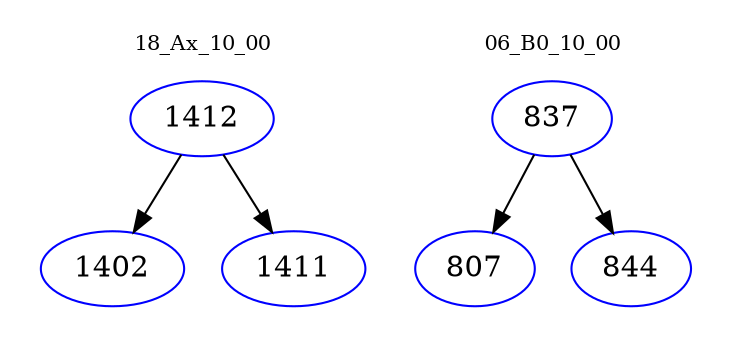 digraph{
subgraph cluster_0 {
color = white
label = "18_Ax_10_00";
fontsize=10;
T0_1412 [label="1412", color="blue"]
T0_1412 -> T0_1402 [color="black"]
T0_1402 [label="1402", color="blue"]
T0_1412 -> T0_1411 [color="black"]
T0_1411 [label="1411", color="blue"]
}
subgraph cluster_1 {
color = white
label = "06_B0_10_00";
fontsize=10;
T1_837 [label="837", color="blue"]
T1_837 -> T1_807 [color="black"]
T1_807 [label="807", color="blue"]
T1_837 -> T1_844 [color="black"]
T1_844 [label="844", color="blue"]
}
}

